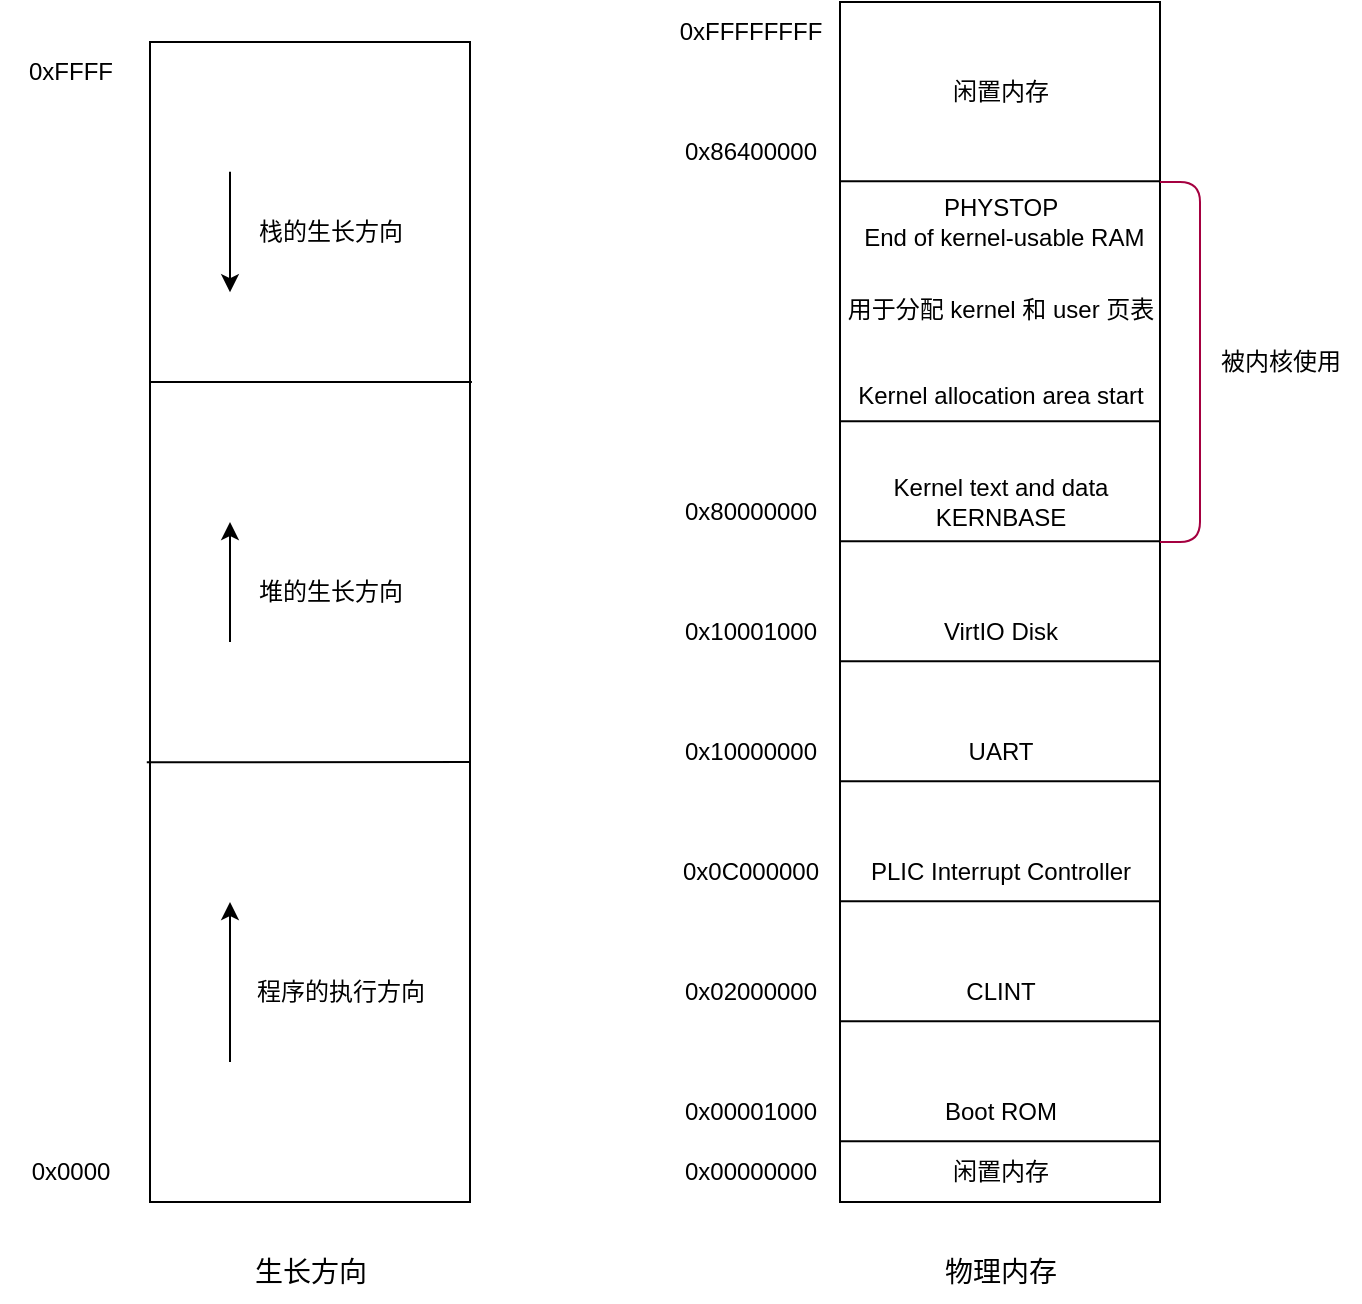 <mxfile version="26.1.1">
  <diagram name="第 1 页" id="oqJKt6YUx0NNnolfM8-d">
    <mxGraphModel dx="1562" dy="909" grid="1" gridSize="10" guides="1" tooltips="1" connect="1" arrows="1" fold="1" page="1" pageScale="1" pageWidth="827" pageHeight="1169" math="0" shadow="0">
      <root>
        <mxCell id="0" />
        <mxCell id="1" parent="0" />
        <mxCell id="LmzWaBIH3OUfw6-qp4GC-1" value="" style="rounded=0;whiteSpace=wrap;html=1;" parent="1" vertex="1">
          <mxGeometry x="135" y="230" width="160" height="580" as="geometry" />
        </mxCell>
        <mxCell id="LmzWaBIH3OUfw6-qp4GC-2" value="0x0000" style="text;html=1;align=center;verticalAlign=middle;resizable=0;points=[];autosize=1;strokeColor=none;fillColor=none;" parent="1" vertex="1">
          <mxGeometry x="65" y="780" width="60" height="30" as="geometry" />
        </mxCell>
        <mxCell id="LmzWaBIH3OUfw6-qp4GC-3" value="0xFFFF" style="text;html=1;align=center;verticalAlign=middle;resizable=0;points=[];autosize=1;strokeColor=none;fillColor=none;" parent="1" vertex="1">
          <mxGeometry x="60" y="230" width="70" height="30" as="geometry" />
        </mxCell>
        <mxCell id="LmzWaBIH3OUfw6-qp4GC-4" value="" style="endArrow=none;html=1;rounded=0;exitX=-0.006;exitY=0.478;exitDx=0;exitDy=0;exitPerimeter=0;entryX=1;entryY=0.478;entryDx=0;entryDy=0;entryPerimeter=0;" parent="1" edge="1">
          <mxGeometry width="50" height="50" relative="1" as="geometry">
            <mxPoint x="135.0" y="400" as="sourcePoint" />
            <mxPoint x="295.96" y="400" as="targetPoint" />
          </mxGeometry>
        </mxCell>
        <mxCell id="LmzWaBIH3OUfw6-qp4GC-5" value="栈的生长方向" style="text;html=1;align=center;verticalAlign=middle;resizable=0;points=[];autosize=1;strokeColor=none;fillColor=none;" parent="1" vertex="1">
          <mxGeometry x="175" y="310" width="100" height="30" as="geometry" />
        </mxCell>
        <mxCell id="LmzWaBIH3OUfw6-qp4GC-6" value="" style="endArrow=classic;html=1;rounded=0;exitX=0.625;exitY=0.379;exitDx=0;exitDy=0;exitPerimeter=0;" parent="1" edge="1">
          <mxGeometry width="50" height="50" relative="1" as="geometry">
            <mxPoint x="175" y="294.91" as="sourcePoint" />
            <mxPoint x="175" y="355.09" as="targetPoint" />
          </mxGeometry>
        </mxCell>
        <mxCell id="LmzWaBIH3OUfw6-qp4GC-8" value="" style="endArrow=classic;html=1;rounded=0;" parent="1" edge="1">
          <mxGeometry width="50" height="50" relative="1" as="geometry">
            <mxPoint x="175" y="530" as="sourcePoint" />
            <mxPoint x="175" y="470" as="targetPoint" />
          </mxGeometry>
        </mxCell>
        <mxCell id="LmzWaBIH3OUfw6-qp4GC-9" value="" style="endArrow=none;html=1;rounded=0;exitX=-0.01;exitY=0.621;exitDx=0;exitDy=0;exitPerimeter=0;" parent="1" source="LmzWaBIH3OUfw6-qp4GC-1" edge="1">
          <mxGeometry width="50" height="50" relative="1" as="geometry">
            <mxPoint x="185" y="560" as="sourcePoint" />
            <mxPoint x="295" y="590" as="targetPoint" />
          </mxGeometry>
        </mxCell>
        <mxCell id="LmzWaBIH3OUfw6-qp4GC-10" value="堆的生长方向" style="text;html=1;align=center;verticalAlign=middle;resizable=0;points=[];autosize=1;strokeColor=none;fillColor=none;" parent="1" vertex="1">
          <mxGeometry x="175" y="490" width="100" height="30" as="geometry" />
        </mxCell>
        <mxCell id="LmzWaBIH3OUfw6-qp4GC-11" value="" style="endArrow=classic;html=1;rounded=0;" parent="1" edge="1">
          <mxGeometry width="50" height="50" relative="1" as="geometry">
            <mxPoint x="175" y="740" as="sourcePoint" />
            <mxPoint x="175" y="660" as="targetPoint" />
          </mxGeometry>
        </mxCell>
        <mxCell id="LmzWaBIH3OUfw6-qp4GC-12" value="程序的执行方向" style="text;html=1;align=center;verticalAlign=middle;resizable=0;points=[];autosize=1;strokeColor=none;fillColor=none;" parent="1" vertex="1">
          <mxGeometry x="175" y="690" width="110" height="30" as="geometry" />
        </mxCell>
        <mxCell id="LmzWaBIH3OUfw6-qp4GC-24" value="生长方向" style="text;html=1;align=center;verticalAlign=middle;resizable=0;points=[];autosize=1;strokeColor=none;fillColor=none;fontSize=14;" parent="1" vertex="1">
          <mxGeometry x="175" y="830" width="80" height="30" as="geometry" />
        </mxCell>
        <mxCell id="LmzWaBIH3OUfw6-qp4GC-25" value="" style="rounded=0;whiteSpace=wrap;html=1;" parent="1" vertex="1">
          <mxGeometry x="480" y="210" width="160" height="600" as="geometry" />
        </mxCell>
        <mxCell id="LmzWaBIH3OUfw6-qp4GC-26" value="0x00001000" style="text;html=1;align=center;verticalAlign=middle;resizable=0;points=[];autosize=1;strokeColor=none;fillColor=none;" parent="1" vertex="1">
          <mxGeometry x="390" y="750" width="90" height="30" as="geometry" />
        </mxCell>
        <mxCell id="LmzWaBIH3OUfw6-qp4GC-27" value="0xFFFFFFFF" style="text;html=1;align=center;verticalAlign=middle;resizable=0;points=[];autosize=1;strokeColor=none;fillColor=none;" parent="1" vertex="1">
          <mxGeometry x="390" y="210" width="90" height="30" as="geometry" />
        </mxCell>
        <mxCell id="LmzWaBIH3OUfw6-qp4GC-36" value="物理内存" style="text;html=1;align=center;verticalAlign=middle;resizable=0;points=[];autosize=1;strokeColor=none;fillColor=none;fontSize=14;" parent="1" vertex="1">
          <mxGeometry x="520" y="830" width="80" height="30" as="geometry" />
        </mxCell>
        <mxCell id="LmzWaBIH3OUfw6-qp4GC-38" value="" style="endArrow=none;html=1;rounded=0;" parent="1" edge="1">
          <mxGeometry width="50" height="50" relative="1" as="geometry">
            <mxPoint x="480" y="779.6" as="sourcePoint" />
            <mxPoint x="640" y="779.6" as="targetPoint" />
          </mxGeometry>
        </mxCell>
        <mxCell id="LmzWaBIH3OUfw6-qp4GC-40" value="" style="endArrow=none;html=1;rounded=0;" parent="1" edge="1">
          <mxGeometry width="50" height="50" relative="1" as="geometry">
            <mxPoint x="480" y="719.6" as="sourcePoint" />
            <mxPoint x="640" y="719.6" as="targetPoint" />
          </mxGeometry>
        </mxCell>
        <mxCell id="LmzWaBIH3OUfw6-qp4GC-42" value="" style="endArrow=none;html=1;rounded=0;" parent="1" edge="1">
          <mxGeometry width="50" height="50" relative="1" as="geometry">
            <mxPoint x="480" y="659.6" as="sourcePoint" />
            <mxPoint x="640" y="659.6" as="targetPoint" />
          </mxGeometry>
        </mxCell>
        <mxCell id="LmzWaBIH3OUfw6-qp4GC-44" value="" style="endArrow=none;html=1;rounded=0;" parent="1" edge="1">
          <mxGeometry width="50" height="50" relative="1" as="geometry">
            <mxPoint x="480" y="599.6" as="sourcePoint" />
            <mxPoint x="640" y="599.6" as="targetPoint" />
          </mxGeometry>
        </mxCell>
        <mxCell id="LmzWaBIH3OUfw6-qp4GC-46" value="" style="endArrow=none;html=1;rounded=0;" parent="1" edge="1">
          <mxGeometry width="50" height="50" relative="1" as="geometry">
            <mxPoint x="480" y="539.6" as="sourcePoint" />
            <mxPoint x="640" y="539.6" as="targetPoint" />
          </mxGeometry>
        </mxCell>
        <mxCell id="LmzWaBIH3OUfw6-qp4GC-48" value="" style="endArrow=none;html=1;rounded=0;" parent="1" edge="1">
          <mxGeometry width="50" height="50" relative="1" as="geometry">
            <mxPoint x="480" y="479.6" as="sourcePoint" />
            <mxPoint x="640" y="479.6" as="targetPoint" />
          </mxGeometry>
        </mxCell>
        <mxCell id="LmzWaBIH3OUfw6-qp4GC-50" value="" style="endArrow=none;html=1;rounded=0;" parent="1" edge="1">
          <mxGeometry width="50" height="50" relative="1" as="geometry">
            <mxPoint x="480" y="419.6" as="sourcePoint" />
            <mxPoint x="640" y="419.6" as="targetPoint" />
          </mxGeometry>
        </mxCell>
        <mxCell id="LmzWaBIH3OUfw6-qp4GC-54" value="" style="endArrow=none;html=1;rounded=0;" parent="1" edge="1">
          <mxGeometry width="50" height="50" relative="1" as="geometry">
            <mxPoint x="480" y="299.6" as="sourcePoint" />
            <mxPoint x="640" y="299.6" as="targetPoint" />
          </mxGeometry>
        </mxCell>
        <mxCell id="l5nOzDGF1u1s7QcVhrkK-1" value="0x02000000" style="text;html=1;align=center;verticalAlign=middle;resizable=0;points=[];autosize=1;strokeColor=none;fillColor=none;" vertex="1" parent="1">
          <mxGeometry x="390" y="690" width="90" height="30" as="geometry" />
        </mxCell>
        <mxCell id="l5nOzDGF1u1s7QcVhrkK-2" value="0x0C000000" style="text;html=1;align=center;verticalAlign=middle;resizable=0;points=[];autosize=1;strokeColor=none;fillColor=none;" vertex="1" parent="1">
          <mxGeometry x="390" y="630" width="90" height="30" as="geometry" />
        </mxCell>
        <mxCell id="l5nOzDGF1u1s7QcVhrkK-3" value="0x10000000" style="text;html=1;align=center;verticalAlign=middle;resizable=0;points=[];autosize=1;strokeColor=none;fillColor=none;" vertex="1" parent="1">
          <mxGeometry x="390" y="570" width="90" height="30" as="geometry" />
        </mxCell>
        <mxCell id="l5nOzDGF1u1s7QcVhrkK-4" value="0x10001000" style="text;html=1;align=center;verticalAlign=middle;resizable=0;points=[];autosize=1;strokeColor=none;fillColor=none;" vertex="1" parent="1">
          <mxGeometry x="390" y="510" width="90" height="30" as="geometry" />
        </mxCell>
        <mxCell id="l5nOzDGF1u1s7QcVhrkK-5" value="0x80000000" style="text;html=1;align=center;verticalAlign=middle;resizable=0;points=[];autosize=1;strokeColor=none;fillColor=none;" vertex="1" parent="1">
          <mxGeometry x="390" y="450" width="90" height="30" as="geometry" />
        </mxCell>
        <mxCell id="l5nOzDGF1u1s7QcVhrkK-7" value="闲置内存" style="text;html=1;align=center;verticalAlign=middle;resizable=0;points=[];autosize=1;strokeColor=none;fillColor=none;" vertex="1" parent="1">
          <mxGeometry x="525" y="780" width="70" height="30" as="geometry" />
        </mxCell>
        <mxCell id="l5nOzDGF1u1s7QcVhrkK-8" value="Boot ROM" style="text;html=1;align=center;verticalAlign=middle;resizable=0;points=[];autosize=1;strokeColor=none;fillColor=none;" vertex="1" parent="1">
          <mxGeometry x="520" y="750" width="80" height="30" as="geometry" />
        </mxCell>
        <mxCell id="l5nOzDGF1u1s7QcVhrkK-9" value="CLINT" style="text;html=1;align=center;verticalAlign=middle;resizable=0;points=[];autosize=1;strokeColor=none;fillColor=none;" vertex="1" parent="1">
          <mxGeometry x="530" y="690" width="60" height="30" as="geometry" />
        </mxCell>
        <mxCell id="l5nOzDGF1u1s7QcVhrkK-10" value="PLIC Interrupt Controller" style="text;html=1;align=center;verticalAlign=middle;resizable=0;points=[];autosize=1;strokeColor=none;fillColor=none;" vertex="1" parent="1">
          <mxGeometry x="485" y="630" width="150" height="30" as="geometry" />
        </mxCell>
        <mxCell id="l5nOzDGF1u1s7QcVhrkK-11" value="UART" style="text;html=1;align=center;verticalAlign=middle;resizable=0;points=[];autosize=1;strokeColor=none;fillColor=none;" vertex="1" parent="1">
          <mxGeometry x="530" y="570" width="60" height="30" as="geometry" />
        </mxCell>
        <mxCell id="l5nOzDGF1u1s7QcVhrkK-12" value="VirtIO Disk" style="text;html=1;align=center;verticalAlign=middle;resizable=0;points=[];autosize=1;strokeColor=none;fillColor=none;" vertex="1" parent="1">
          <mxGeometry x="520" y="510" width="80" height="30" as="geometry" />
        </mxCell>
        <mxCell id="l5nOzDGF1u1s7QcVhrkK-13" value="&lt;div&gt;Kernel text and data&lt;/div&gt;KERNBASE" style="text;html=1;align=center;verticalAlign=middle;resizable=0;points=[];autosize=1;strokeColor=none;fillColor=none;" vertex="1" parent="1">
          <mxGeometry x="495" y="440" width="130" height="40" as="geometry" />
        </mxCell>
        <mxCell id="l5nOzDGF1u1s7QcVhrkK-14" value="&lt;div&gt;&lt;br&gt;&lt;/div&gt;&lt;div&gt;Kernel allocation&amp;nbsp;&lt;span style=&quot;background-color: transparent; color: light-dark(rgb(0, 0, 0), rgb(255, 255, 255));&quot;&gt;area start&lt;/span&gt;&lt;/div&gt;" style="text;html=1;align=center;verticalAlign=middle;resizable=0;points=[];autosize=1;strokeColor=none;fillColor=none;" vertex="1" parent="1">
          <mxGeometry x="475" y="379" width="170" height="40" as="geometry" />
        </mxCell>
        <mxCell id="l5nOzDGF1u1s7QcVhrkK-15" value="&lt;div&gt;PHYSTOP&lt;br&gt;&amp;nbsp;End of&amp;nbsp;&lt;span style=&quot;background-color: transparent; color: light-dark(rgb(0, 0, 0), rgb(255, 255, 255));&quot;&gt;kernel-usable RAM&lt;/span&gt;&lt;/div&gt;" style="text;html=1;align=center;verticalAlign=middle;resizable=0;points=[];autosize=1;strokeColor=none;fillColor=none;" vertex="1" parent="1">
          <mxGeometry x="475" y="300" width="170" height="40" as="geometry" />
        </mxCell>
        <mxCell id="l5nOzDGF1u1s7QcVhrkK-16" value="0x00000000" style="text;html=1;align=center;verticalAlign=middle;resizable=0;points=[];autosize=1;strokeColor=none;fillColor=none;" vertex="1" parent="1">
          <mxGeometry x="390" y="780" width="90" height="30" as="geometry" />
        </mxCell>
        <mxCell id="l5nOzDGF1u1s7QcVhrkK-17" value="" style="shape=curlyBracket;whiteSpace=wrap;html=1;rounded=1;flipH=1;labelPosition=right;verticalLabelPosition=middle;align=left;verticalAlign=middle;size=0;fillColor=#d80073;strokeColor=#A50040;fontColor=#ffffff;" vertex="1" parent="1">
          <mxGeometry x="640" y="300" width="20" height="180" as="geometry" />
        </mxCell>
        <mxCell id="l5nOzDGF1u1s7QcVhrkK-18" value="被内核使用" style="text;html=1;align=center;verticalAlign=middle;resizable=0;points=[];autosize=1;strokeColor=none;fillColor=none;" vertex="1" parent="1">
          <mxGeometry x="660" y="375" width="80" height="30" as="geometry" />
        </mxCell>
        <mxCell id="l5nOzDGF1u1s7QcVhrkK-21" value="0x86400000" style="text;html=1;align=center;verticalAlign=middle;resizable=0;points=[];autosize=1;strokeColor=none;fillColor=none;" vertex="1" parent="1">
          <mxGeometry x="390" y="270" width="90" height="30" as="geometry" />
        </mxCell>
        <mxCell id="l5nOzDGF1u1s7QcVhrkK-22" value="闲置内存" style="text;html=1;align=center;verticalAlign=middle;resizable=0;points=[];autosize=1;strokeColor=none;fillColor=none;" vertex="1" parent="1">
          <mxGeometry x="525" y="240" width="70" height="30" as="geometry" />
        </mxCell>
        <mxCell id="l5nOzDGF1u1s7QcVhrkK-26" value="用于分配 kernel 和 user 页表" style="text;html=1;align=center;verticalAlign=middle;resizable=0;points=[];autosize=1;strokeColor=none;fillColor=none;" vertex="1" parent="1">
          <mxGeometry x="470" y="349" width="180" height="30" as="geometry" />
        </mxCell>
      </root>
    </mxGraphModel>
  </diagram>
</mxfile>
